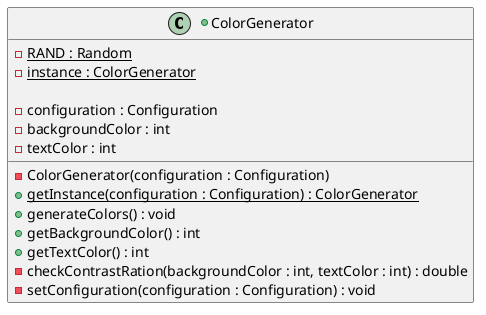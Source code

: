 @startuml

+class ColorGenerator {

-{static}RAND : Random
-{static}instance : ColorGenerator

-configuration : Configuration
-backgroundColor : int
-textColor : int

-ColorGenerator(configuration : Configuration)
+{static}getInstance(configuration : Configuration) : ColorGenerator
+generateColors() : void
+getBackgroundColor() : int
+getTextColor() : int
-checkContrastRation(backgroundColor : int, textColor : int) : double
-setConfiguration(configuration : Configuration) : void
}
@enduml